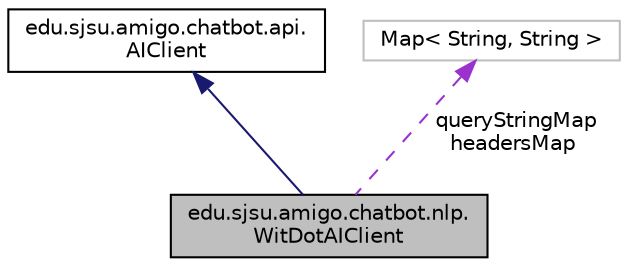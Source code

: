 digraph "edu.sjsu.amigo.chatbot.nlp.WitDotAIClient"
{
  edge [fontname="Helvetica",fontsize="10",labelfontname="Helvetica",labelfontsize="10"];
  node [fontname="Helvetica",fontsize="10",shape=record];
  Node2 [label="edu.sjsu.amigo.chatbot.nlp.\lWitDotAIClient",height=0.2,width=0.4,color="black", fillcolor="grey75", style="filled", fontcolor="black"];
  Node3 -> Node2 [dir="back",color="midnightblue",fontsize="10",style="solid"];
  Node3 [label="edu.sjsu.amigo.chatbot.api.\lAIClient",height=0.2,width=0.4,color="black", fillcolor="white", style="filled",URL="$interfaceedu_1_1sjsu_1_1amigo_1_1chatbot_1_1api_1_1_a_i_client.html"];
  Node4 -> Node2 [dir="back",color="darkorchid3",fontsize="10",style="dashed",label=" queryStringMap\nheadersMap" ];
  Node4 [label="Map\< String, String \>",height=0.2,width=0.4,color="grey75", fillcolor="white", style="filled"];
}
